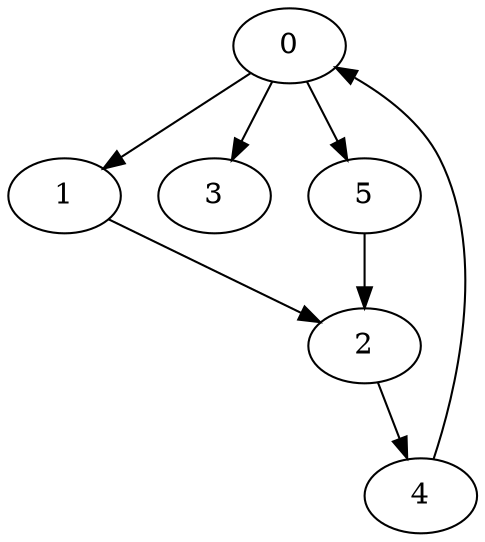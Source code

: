 digraph BFS{
	0;
	0 -> 1;
	0 -> 3;
	0 -> 5;
	1;
	1 -> 2;
	2;
	2 -> 4;
	3;
	4;
	4 -> 0;
	5;
	5 -> 2;
}
